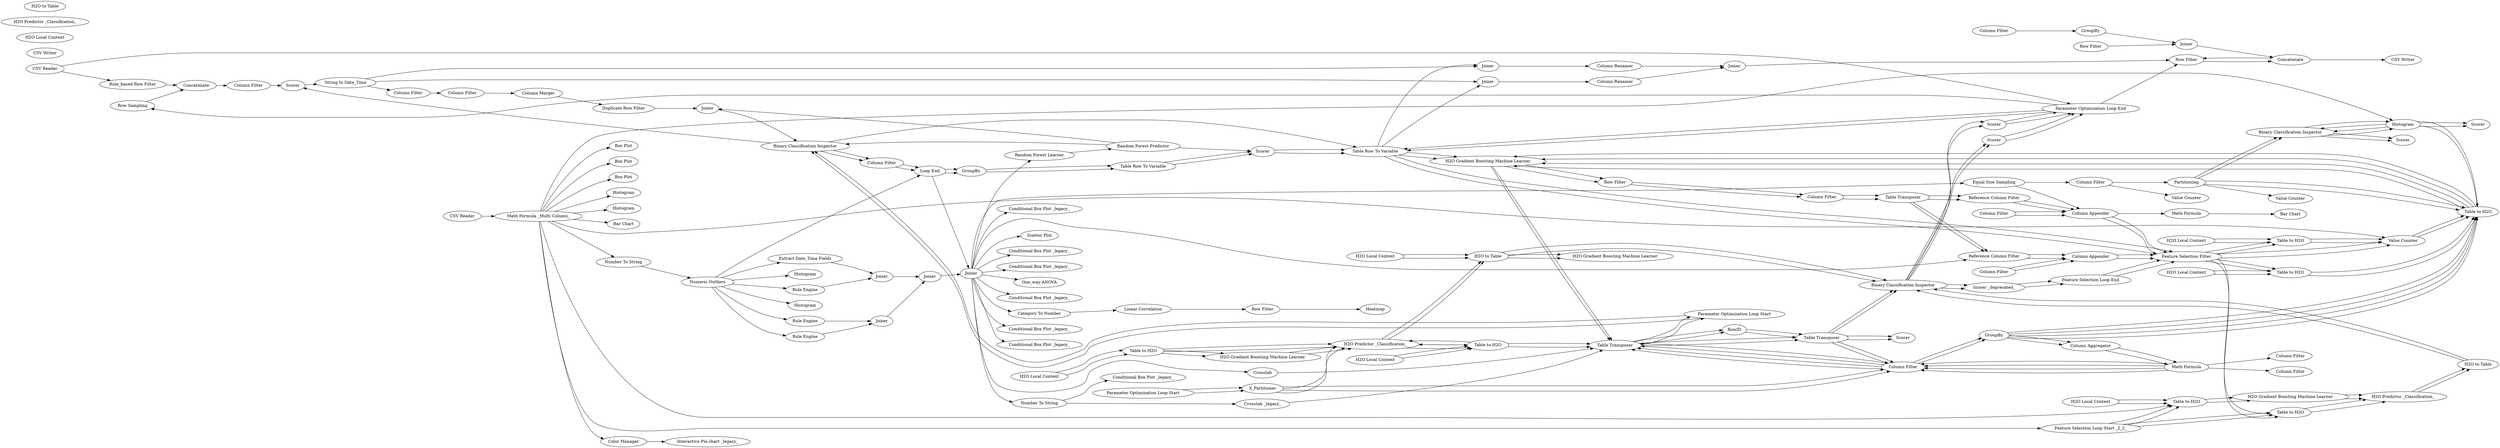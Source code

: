 digraph {
	4 [label="Row Sampling"]
	6 [label="Interactive Pie chart _legacy_"]
	7 [label="Rule_based Row Filter"]
	8 [label=Concatenate]
	23 [label="Color Manager"]
	40 [label="Scatter Plot"]
	43 [label="Conditional Box Plot _legacy_"]
	46 [label=Histogram]
	47 [label=Histogram]
	57 [label="String To Number"]
	58 [label="Math Formula _Multi Column_"]
	59 [label="Number To String"]
	60 [label="Equal Size Sampling"]
	61 [label="Conditional Box Plot _legacy_"]
	62 [label="Conditional Box Plot _legacy_"]
	63 [label="Conditional Box Plot _legacy_"]
	65 [label="Bar Chart"]
	66 [label="Math Formula"]
	68 [label="Numeric Outliers"]
	71 [label="Box Plot"]
	94 [label="Extract Date_Time Fields"]
	108 [label=Crosstab]
	26 [label="Column Filter"]
	27 [label=GroupBy]
	28 [label="Math Formula"]
	29 [label="Column Aggregator"]
	31 [label="Table Transposer"]
	32 [label="Table Transposer"]
	33 [label=RowID]
	115 [label="Column Filter"]
	120 [label="String Manipulation"]
	124 [label="Rule Engine"]
	125 [label=Histogram]
	126 [label="Rule Engine"]
	127 [label=Histogram]
	128 [label="Rule Engine"]
	129 [label=Joiner]
	130 [label=Joiner]
	131 [label=Joiner]
	132 [label=Joiner]
	133 [label="Linear Correlation"]
	134 [label="One_way ANOVA"]
	135 [label="Rule_based Row Filter"]
	142 [label=Joiner]
	143 [label="CSV Reader"]
	144 [label="Column Filter"]
	64 [label="CSV Reader"]
	75 [label="Python Script"]
	76 [label="Column Filter"]
	77 [label="Column Filter"]
	78 [label="Column Merger"]
	79 [label="Duplicate Row Filter"]
	80 [label=Joiner]
	85 [label="String to Date_Time"]
	82 [label="String Manipulation"]
	87 [label="String to Date_Time"]
	149 [label=Heatmap]
	151 [label="Row Filter"]
	140 [label=Joiner]
	141 [label="Column Renamer"]
	146 [label=Joiner]
	147 [label="Column Renamer"]
	157 [label="Row Filter"]
	159 [label="Column Filter"]
	162 [label=GroupBy]
	165 [label=Joiner]
	167 [label="Row Filter"]
	168 [label=Concatenate]
	169 [label="CSV Writer"]
	170 [label="Value Counter"]
	171 [label="Value Counter"]
	172 [label=Partitioning]
	173 [label="Column Filter"]
	24 [label=Scorer]
	25 [label="Table to H2O"]
	26 [label="Table to H2O"]
	27 [label="H2O Local Context"]
	28 [label="H2O Local Context"]
	30 [label="H2O Gradient Boosting Machine Learner"]
	31 [label="H2O Predictor _Classification_"]
	32 [label="H2O to Table"]
	39 [label="Row Filter"]
	41 [label="Column Filter"]
	42 [label="Table Transposer"]
	43 [label="Reference Column Filter"]
	44 [label="Column Appender"]
	45 [label="Column Filter"]
	36 [label="Feature Selection Loop End"]
	37 [label="Feature Selection Filter"]
	46 [label="Feature Selection Loop Start _2_2_"]
	47 [label="Table to H2O"]
	48 [label="H2O Local Context"]
	49 [label="H2O Gradient Boosting Machine Learner"]
	50 [label="H2O to Table"]
	51 [label="H2O Predictor _Classification_"]
	52 [label="Table to H2O"]
	53 [label="Scorer _deprecated_"]
	54 [label="H2O Local Context"]
	89 [label="Binary Classification Inspector"]
	55 [label="Reference Column Filter"]
	56 [label="Column Filter"]
	57 [label="Column Appender"]
	89 [label="Binary Classification Inspector"]
	7 [label="Parameter Optimization Loop End"]
	24 [label=Scorer]
	25 [label="Table to H2O"]
	26 [label="Table to H2O"]
	27 [label="H2O Local Context"]
	28 [label="H2O Local Context"]
	30 [label="H2O Gradient Boosting Machine Learner"]
	31 [label="H2O Predictor _Classification_"]
	75 [label="Binary Classification Inspector"]
	81 [label="Parameter Optimization Loop End"]
	83 [label="Table Row To Variable"]
	85 [label="Table Row To Variable"]
	118 [label=X_Partitioner]
	120 [label="Loop End"]
	121 [label="Column Filter"]
	122 [label=GroupBy]
	335 [label="Parameter Optimization Loop Start"]
	338 [label="H2O Gradient Boosting Machine Learner"]
	339 [label="H2O Local Context"]
	340 [label="Table to H2O"]
	341 [label="H2O Local Context"]
	342 [label="H2O to Table"]
	343 [label="H2O Gradient Boosting Machine Learner"]
	344 [label="Table to H2O"]
	7 [label="Parameter Optimization Loop End"]
	85 [label="Table Row To Variable"]
	89 [label="Binary Classification Inspector"]
	340 [label="H2O to Table"]
	341 [label="Table to H2O"]
	342 [label="Parameter Optimization Loop Start"]
	343 [label="Table to H2O"]
	344 [label="H2O Predictor _Classification_"]
	345 [label="H2O Gradient Boosting Machine Learner"]
	346 [label="H2O Local Context"]
	347 [label="H2O Local Context"]
	348 [label=Scorer]
	350 [label=Scorer]
	351 [label=Scorer]
	352 [label="Table to H2O"]
	353 [label="H2O Local Context"]
	354 [label=Scorer]
	355 [label="H2O Predictor _Classification_"]
	356 [label="H2O to Table"]
	357 [label="Binary Classification Inspector"]
	358 [label="Table to H2O"]
	359 [label="H2O Local Context"]
	360 [label="H2O Gradient Boosting Machine Learner"]
	364 [label="Column Filter"]
	24 [label=Scorer]
	25 [label="Table to H2O"]
	26 [label="Table to H2O"]
	27 [label="H2O Local Context"]
	28 [label="H2O Local Context"]
	30 [label="H2O Gradient Boosting Machine Learner"]
	31 [label="H2O Predictor _Classification_"]
	32 [label="H2O to Table"]
	39 [label="Row Filter"]
	41 [label="Column Filter"]
	42 [label="Table Transposer"]
	43 [label="Reference Column Filter"]
	44 [label="Column Appender"]
	45 [label="Column Filter"]
	36 [label="Feature Selection Loop End"]
	37 [label="Feature Selection Filter"]
	46 [label="Feature Selection Loop Start _2_2_"]
	47 [label="Table to H2O"]
	48 [label="H2O Local Context"]
	49 [label="H2O Gradient Boosting Machine Learner"]
	50 [label="H2O to Table"]
	51 [label="H2O Predictor _Classification_"]
	52 [label="Table to H2O"]
	53 [label="Scorer _deprecated_"]
	54 [label="H2O Local Context"]
	89 [label="Binary Classification Inspector"]
	55 [label="Reference Column Filter"]
	56 [label="Column Filter"]
	57 [label="Column Appender"]
	89 [label="Binary Classification Inspector"]
	7 [label="Parameter Optimization Loop End"]
	24 [label=Scorer]
	25 [label="Table to H2O"]
	26 [label="Table to H2O"]
	27 [label="H2O Local Context"]
	28 [label="H2O Local Context"]
	30 [label="H2O Gradient Boosting Machine Learner"]
	31 [label="H2O Predictor _Classification_"]
	75 [label="Binary Classification Inspector"]
	81 [label="Parameter Optimization Loop End"]
	83 [label="Table Row To Variable"]
	85 [label="Table Row To Variable"]
	118 [label=X_Partitioner]
	120 [label="Loop End"]
	121 [label="Column Filter"]
	122 [label=GroupBy]
	335 [label="Parameter Optimization Loop Start"]
	338 [label="H2O Gradient Boosting Machine Learner"]
	339 [label="H2O Local Context"]
	340 [label="Table to H2O"]
	341 [label="H2O Local Context"]
	342 [label="H2O to Table"]
	343 [label="H2O Gradient Boosting Machine Learner"]
	344 [label="Table to H2O"]
	7 [label="Parameter Optimization Loop End"]
	85 [label="Table Row To Variable"]
	89 [label="Binary Classification Inspector"]
	340 [label="H2O to Table"]
	341 [label="Table to H2O"]
	342 [label="Parameter Optimization Loop Start"]
	343 [label="Table to H2O"]
	344 [label="H2O Predictor _Classification_"]
	345 [label="H2O Gradient Boosting Machine Learner"]
	346 [label="H2O Local Context"]
	347 [label="H2O Local Context"]
	348 [label=Scorer]
	350 [label=Scorer]
	351 [label=Scorer]
	352 [label="Table to H2O"]
	353 [label="H2O Local Context"]
	354 [label=Scorer]
	355 [label="H2O Predictor _Classification_"]
	356 [label="H2O to Table"]
	357 [label="Binary Classification Inspector"]
	358 [label="Table to H2O"]
	359 [label="H2O Local Context"]
	360 [label="H2O Gradient Boosting Machine Learner"]
	364 [label="Column Filter"]
	63 [label="Random Forest Learner"]
	64 [label="Random Forest Predictor"]
	75 [label="Binary Classification Inspector"]
	81 [label=Scorer]
	82 [label=Scorer]
	360 [label="Value Counter"]
	361 [label="Box Plot"]
	362 [label="Box Plot"]
	364 [label=Histogram]
	365 [label=Histogram]
	366 [label=Histogram]
	367 [label="Bar Chart"]
	368 [label="Conditional Box Plot _legacy_"]
	369 [label="Conditional Box Plot _legacy_"]
	370 [label="Conditional Box Plot _legacy_"]
	371 [label="Conditional Box Plot _legacy_"]
	26 [label="Column Filter"]
	27 [label=GroupBy]
	28 [label="Math Formula"]
	29 [label="Column Aggregator"]
	31 [label="Table Transposer"]
	32 [label="Table Transposer"]
	33 [label=RowID]
	373 [label="Column Filter"]
	374 [label="Crosstab _legacy_"]
	375 [label="Conditional Box Plot _legacy_"]
	379 [label="Number To String"]
	380 [label="Category To Number"]
	381 [label="CSV Writer"]
	382 [label="CSV Reader"]
	26 -> 27
	27 -> 29
	29 -> 28
	31 -> 33
	32 -> 26
	33 -> 32
	64 -> 80
	75 -> 85
	76 -> 78
	77 -> 76
	78 -> 79
	79 -> 80
	80 -> 75
	82 -> 87
	140 -> 141
	146 -> 147
	157 -> 165
	159 -> 162
	162 -> 165
	165 -> 168
	167 -> 168
	168 -> 167
	36 -> 37
	46 -> 47
	46 -> 52
	47 -> 49
	48 -> 47
	49 -> 51
	50 -> 89
	51 -> 50
	52 -> 51
	53 -> 36
	37 -> 52
	89 -> 53
	24 -> 7
	25 -> 30
	26 -> 31
	27 -> 25
	28 -> 26
	31 -> 342
	75 -> 121
	81 -> 85
	83 -> 81
	118 -> 26
	118 -> 344
	120 -> 122
	121 -> 120
	122 -> 83
	335 -> 118
	339 -> 340
	340 -> 338
	341 -> 344
	342 -> 75
	343 -> 31
	344 -> 343
	7 -> 85
	89 -> 348
	340 -> 89
	341 -> 345
	343 -> 344
	344 -> 340
	345 -> 344
	346 -> 343
	347 -> 341
	348 -> 7
	25 -> 30
	26 -> 31
	27 -> 25
	28 -> 26
	30 -> 31
	30 -> 39
	31 -> 32
	32 -> 89
	32 -> 350
	39 -> 41
	41 -> 42
	42 -> 43
	42 -> 55
	43 -> 44
	44 -> 37
	45 -> 44
	37 -> 358
	37 -> 352
	37 -> 360
	55 -> 57
	56 -> 57
	57 -> 37
	89 -> 24
	85 -> 30
	85 -> 37
	352 -> 25
	353 -> 352
	364 -> 25
	364 -> 357
	364 -> 354
	357 -> 364
	357 -> 351
	358 -> 360
	359 -> 358
	360 -> 25
	36 -> 37
	46 -> 47
	46 -> 52
	47 -> 49
	48 -> 47
	49 -> 51
	50 -> 89
	51 -> 50
	52 -> 51
	53 -> 36
	37 -> 52
	89 -> 53
	24 -> 7
	25 -> 30
	26 -> 31
	27 -> 25
	28 -> 26
	31 -> 342
	75 -> 121
	81 -> 85
	83 -> 81
	118 -> 26
	118 -> 344
	120 -> 122
	121 -> 120
	122 -> 83
	335 -> 118
	339 -> 340
	340 -> 338
	341 -> 344
	342 -> 75
	343 -> 31
	344 -> 343
	7 -> 85
	89 -> 348
	340 -> 89
	341 -> 345
	343 -> 344
	344 -> 340
	345 -> 344
	346 -> 343
	347 -> 341
	348 -> 7
	25 -> 30
	26 -> 31
	27 -> 25
	28 -> 26
	30 -> 31
	30 -> 39
	31 -> 32
	32 -> 89
	32 -> 350
	39 -> 41
	41 -> 42
	42 -> 43
	42 -> 55
	43 -> 44
	44 -> 37
	45 -> 44
	37 -> 358
	37 -> 352
	37 -> 360
	55 -> 57
	56 -> 57
	57 -> 37
	89 -> 24
	85 -> 30
	85 -> 37
	352 -> 25
	353 -> 352
	364 -> 25
	364 -> 357
	364 -> 354
	357 -> 364
	357 -> 351
	358 -> 360
	359 -> 358
	360 -> 25
	63 -> 64
	64 -> 81
	64 -> 75
	75 -> 82
	26 -> 27
	27 -> 29
	29 -> 28
	31 -> 33
	32 -> 26
	33 -> 32
	4 -> 8
	7 -> 4
	7 -> 167
	8 -> 144
	23 -> 6
	57 -> 66
	58 -> 59
	58 -> 46
	58 -> 47
	58 -> 23
	58 -> 362
	58 -> 360
	58 -> 361
	58 -> 366
	58 -> 367
	58 -> 364
	58 -> 365
	58 -> 71
	59 -> 68
	60 -> 57
	60 -> 173
	66 -> 65
	68 -> 94
	68 -> 124
	68 -> 125
	68 -> 126
	68 -> 127
	68 -> 120
	68 -> 128
	94 -> 130
	108 -> 31
	28 -> 115
	120 -> 132
	124 -> 130
	126 -> 129
	128 -> 129
	129 -> 131
	130 -> 131
	131 -> 132
	132 -> 134
	132 -> 40
	132 -> 43
	132 -> 60
	132 -> 61
	132 -> 62
	132 -> 63
	132 -> 108
	132 -> 368
	132 -> 369
	132 -> 370
	132 -> 371
	132 -> 379
	132 -> 380
	133 -> 151
	135 -> 8
	142 -> 167
	143 -> 135
	143 -> 7
	144 -> 82
	85 -> 146
	85 -> 140
	87 -> 77
	87 -> 140
	87 -> 146
	151 -> 149
	141 -> 142
	147 -> 142
	168 -> 381
	172 -> 171
	172 -> 357
	172 -> 357
	172 -> 25
	172 -> 25
	173 -> 172
	173 -> 170
	28 -> 373
	374 -> 31
	379 -> 375
	379 -> 374
	380 -> 133
	382 -> 58
	rankdir=LR
}

